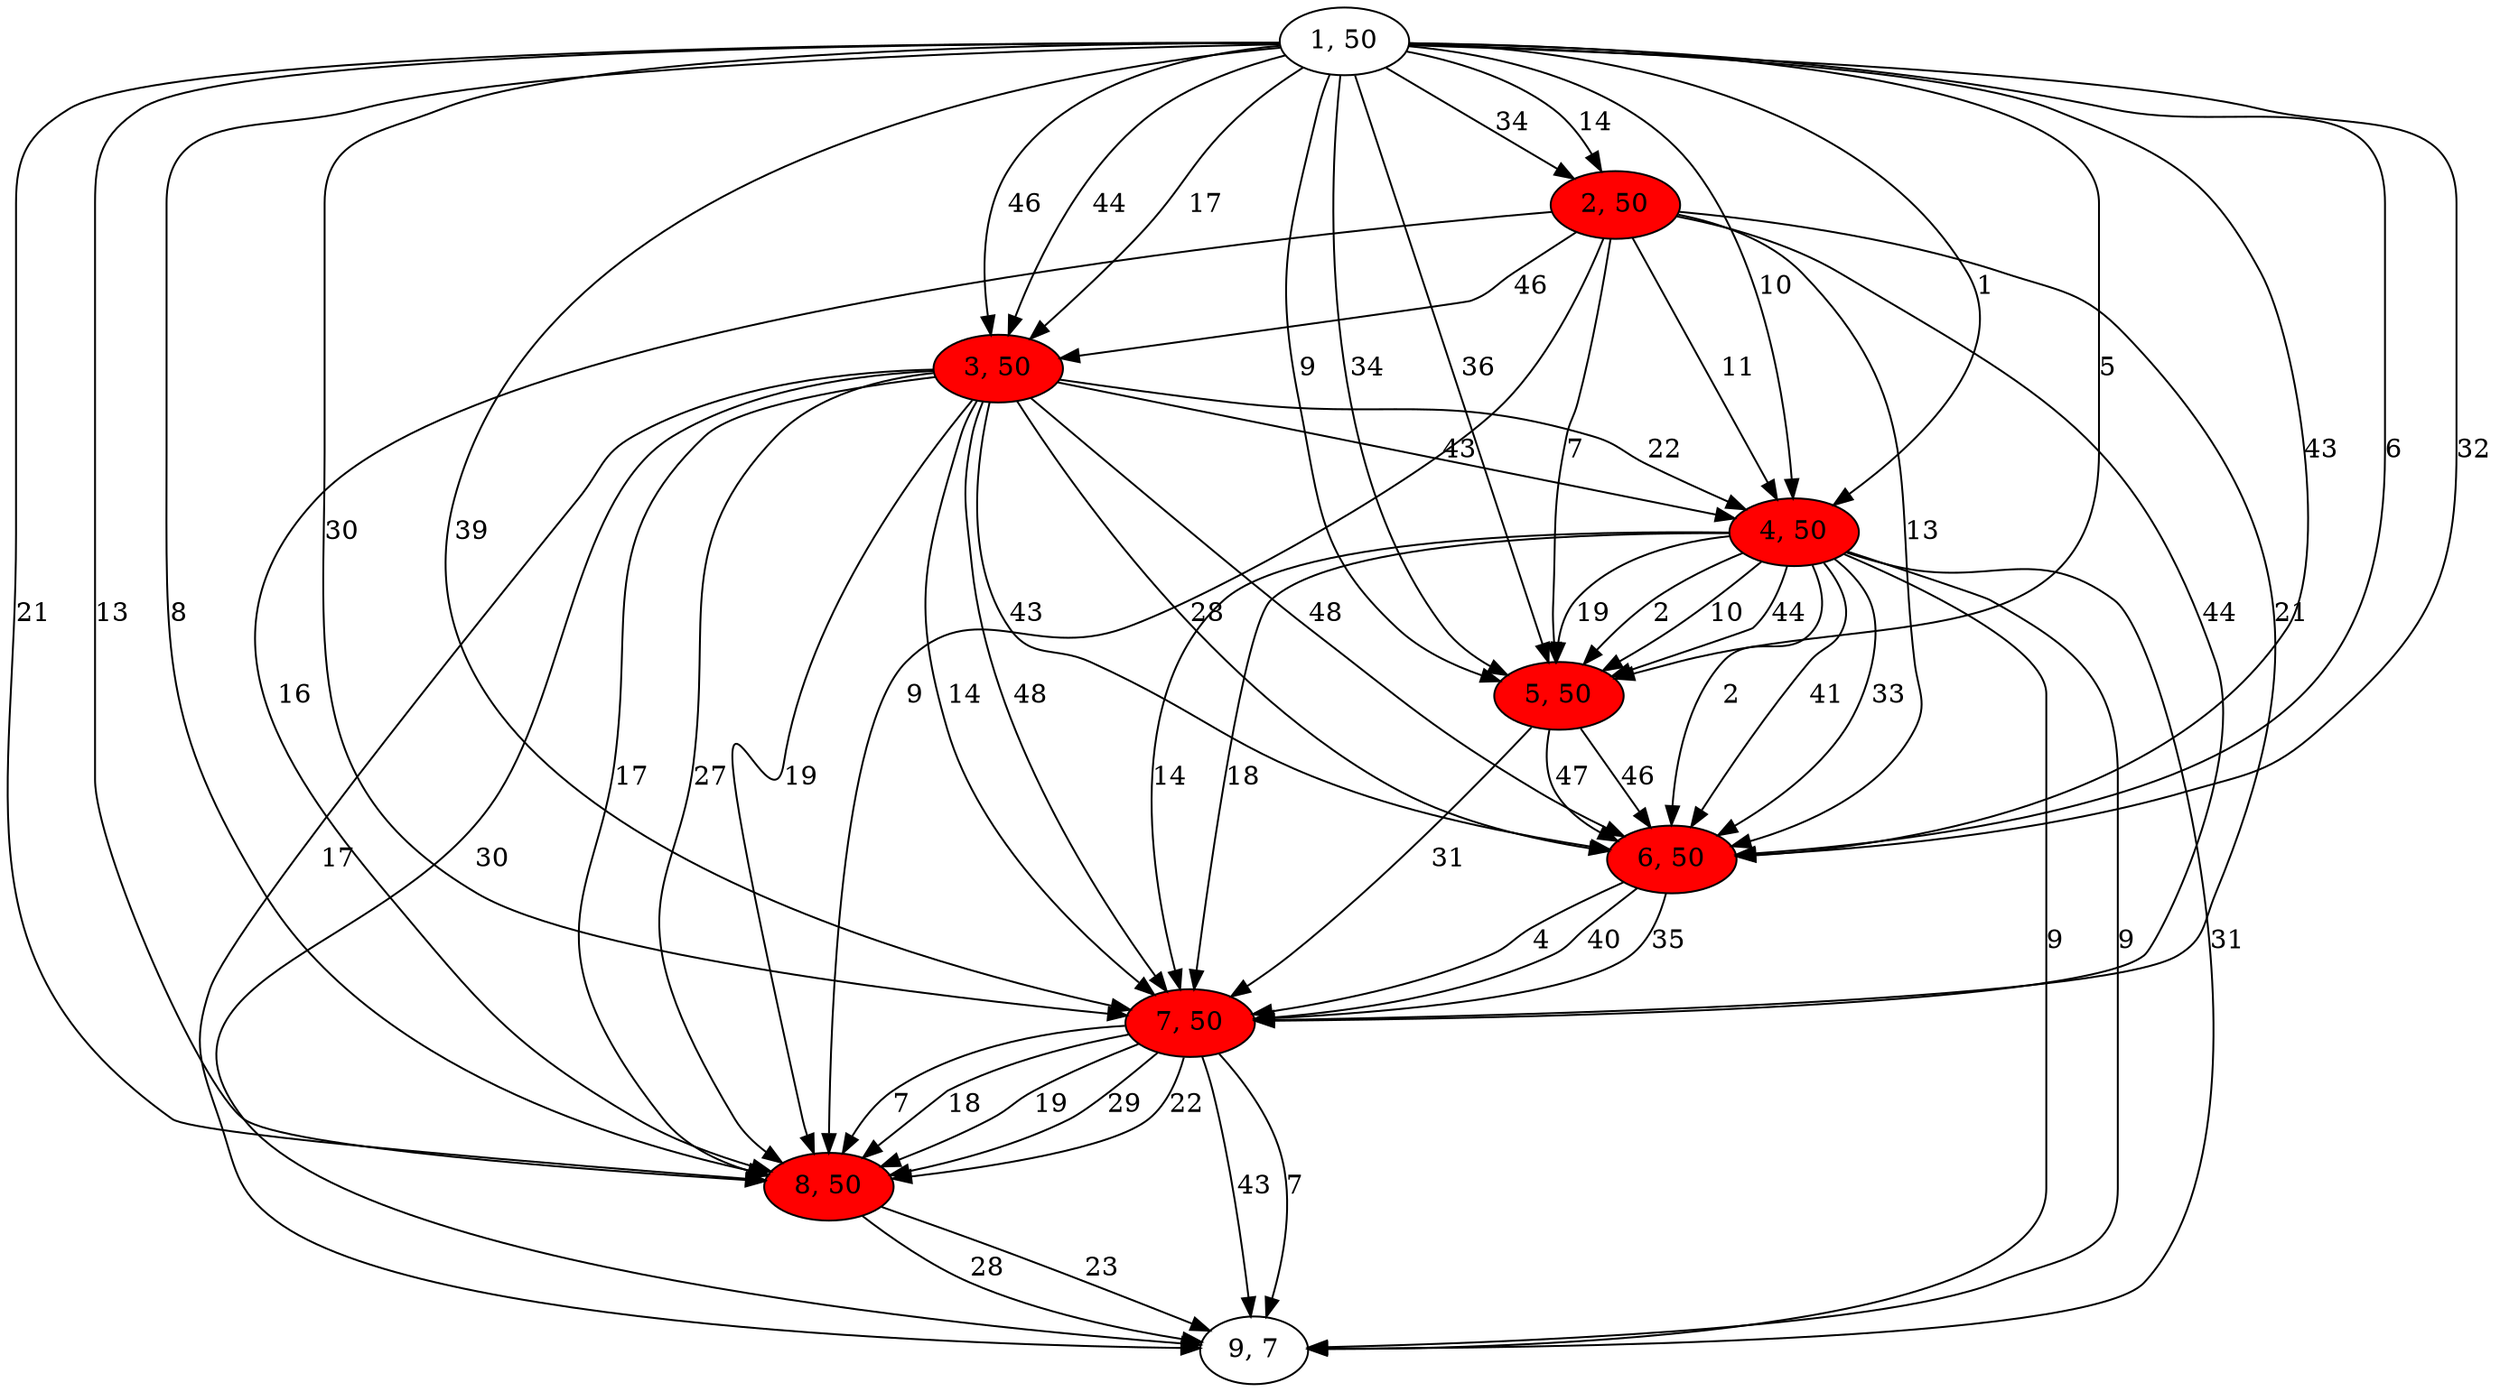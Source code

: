 digraph G{
1[label="1, 50"]
2[label="2, 50"]
3[label="3, 50"]
4[label="4, 50"]
5[label="5, 50"]
6[label="6, 50"]
7[label="7, 50"]
8[label="8, 50"]
9[label="9, 7"]
1->5[label="9"]
1->6[label="43"]
1->6[label="6"]
1->8[label="21"]
1->5[label="34"]
1->7[label="30"]
1->5[label="36"]
1->4[label="10"]
1->8[label="13"]
1->8[label="8"]
1->2[label="14"]
1->7[label="39"]
1->3[label="44"]
1->5[label="5"]
1->3[label="17"]
1->6[label="32"]
1->4[label="1"]
1->3[label="46"]
1->2[label="34"]
2[style = filled,fillcolor=red]
2->8[label="9"]
2->3[label="46"]
2->7[label="44"]
2->6[label="13"]
2->4[label="11"]
2->8[label="16"]
2->7[label="21"]
2->5[label="7"]
3[style = filled,fillcolor=red]
3->6[label="43"]
3->9[label="30"]
3->4[label="43"]
3->6[label="28"]
3->8[label="17"]
3->8[label="27"]
3->7[label="48"]
3->4[label="22"]
3->9[label="17"]
3->8[label="19"]
3->7[label="14"]
3->6[label="48"]
4[style = filled,fillcolor=red]
4->9[label="31"]
4->9[label="9"]
4->6[label="2"]
4->7[label="14"]
4->9[label="9"]
4->5[label="10"]
4->6[label="41"]
4->7[label="18"]
4->5[label="44"]
4->5[label="19"]
4->5[label="2"]
4->6[label="33"]
5[style = filled,fillcolor=red]
5->7[label="31"]
5->6[label="47"]
5->6[label="46"]
6[style = filled,fillcolor=red]
6->7[label="35"]
6->7[label="4"]
6->7[label="40"]
7[style = filled,fillcolor=red]
7->9[label="43"]
7->8[label="19"]
7->8[label="29"]
7->8[label="22"]
7->8[label="7"]
7->9[label="7"]
7->8[label="18"]
8[style = filled,fillcolor=red]
8->9[label="23"]
8->9[label="28"]
}
